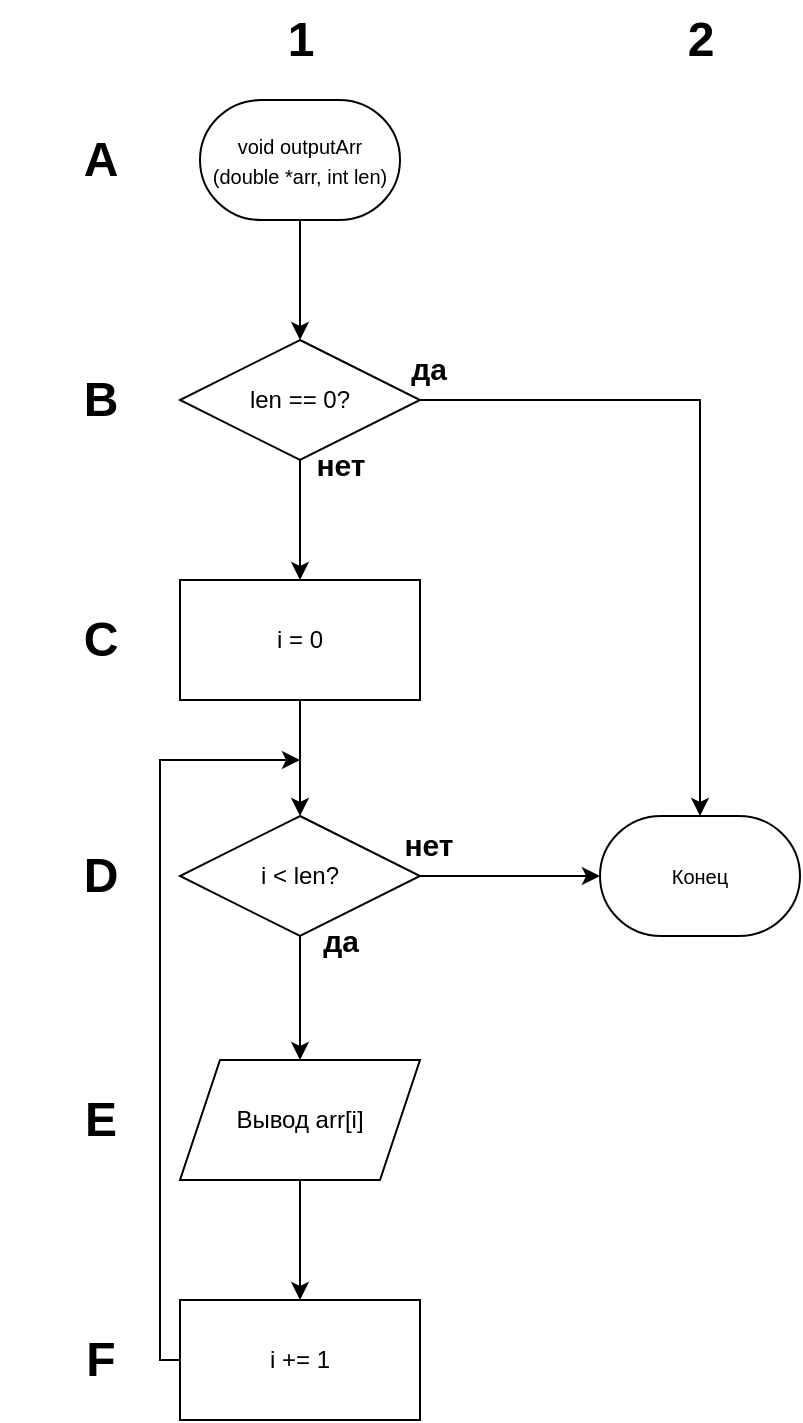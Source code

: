 <mxfile version="22.1.0" type="device">
  <diagram name="Страница — 1" id="e6d-LzjELbtayF8ROmFh">
    <mxGraphModel dx="1307" dy="855" grid="1" gridSize="10" guides="1" tooltips="1" connect="1" arrows="1" fold="1" page="1" pageScale="1" pageWidth="827" pageHeight="1169" math="0" shadow="0">
      <root>
        <mxCell id="0" />
        <mxCell id="1" parent="0" />
        <mxCell id="jPC34qyZusBdzCv74OJ4-200" value="" style="edgeStyle=orthogonalEdgeStyle;rounded=0;orthogonalLoop=1;jettySize=auto;html=1;" edge="1" parent="1" source="jPC34qyZusBdzCv74OJ4-113">
          <mxGeometry relative="1" as="geometry">
            <mxPoint x="240" y="170" as="targetPoint" />
          </mxGeometry>
        </mxCell>
        <mxCell id="jPC34qyZusBdzCv74OJ4-113" value="&lt;font style=&quot;font-size: 10px;&quot;&gt;void outputArr (double *arr, int len)&lt;/font&gt;" style="strokeWidth=1;html=1;shape=mxgraph.flowchart.terminator;whiteSpace=wrap;" vertex="1" parent="1">
          <mxGeometry x="190" y="50" width="100" height="60" as="geometry" />
        </mxCell>
        <mxCell id="jPC34qyZusBdzCv74OJ4-218" value="" style="edgeStyle=orthogonalEdgeStyle;rounded=0;orthogonalLoop=1;jettySize=auto;html=1;" edge="1" parent="1" source="jPC34qyZusBdzCv74OJ4-115" target="jPC34qyZusBdzCv74OJ4-217">
          <mxGeometry relative="1" as="geometry" />
        </mxCell>
        <mxCell id="jPC34qyZusBdzCv74OJ4-221" value="" style="edgeStyle=orthogonalEdgeStyle;rounded=0;orthogonalLoop=1;jettySize=auto;html=1;" edge="1" parent="1" source="jPC34qyZusBdzCv74OJ4-115" target="jPC34qyZusBdzCv74OJ4-220">
          <mxGeometry relative="1" as="geometry" />
        </mxCell>
        <mxCell id="jPC34qyZusBdzCv74OJ4-115" value="len == 0?" style="rhombus;whiteSpace=wrap;html=1;" vertex="1" parent="1">
          <mxGeometry x="180" y="170" width="120" height="60" as="geometry" />
        </mxCell>
        <mxCell id="jPC34qyZusBdzCv74OJ4-144" value="1" style="text;strokeColor=none;fillColor=none;html=1;fontSize=24;fontStyle=1;verticalAlign=middle;align=center;" vertex="1" parent="1">
          <mxGeometry x="190" width="100" height="40" as="geometry" />
        </mxCell>
        <mxCell id="jPC34qyZusBdzCv74OJ4-147" value="D" style="text;strokeColor=none;fillColor=none;html=1;fontSize=24;fontStyle=1;verticalAlign=middle;align=center;" vertex="1" parent="1">
          <mxGeometry x="90" y="418" width="100" height="40" as="geometry" />
        </mxCell>
        <mxCell id="jPC34qyZusBdzCv74OJ4-148" value="C" style="text;strokeColor=none;fillColor=none;html=1;fontSize=24;fontStyle=1;verticalAlign=middle;align=center;" vertex="1" parent="1">
          <mxGeometry x="90" y="300" width="100" height="40" as="geometry" />
        </mxCell>
        <mxCell id="jPC34qyZusBdzCv74OJ4-149" value="B" style="text;strokeColor=none;fillColor=none;html=1;fontSize=24;fontStyle=1;verticalAlign=middle;align=center;" vertex="1" parent="1">
          <mxGeometry x="90" y="180" width="100" height="40" as="geometry" />
        </mxCell>
        <mxCell id="jPC34qyZusBdzCv74OJ4-150" value="A" style="text;strokeColor=none;fillColor=none;html=1;fontSize=24;fontStyle=1;verticalAlign=middle;align=center;" vertex="1" parent="1">
          <mxGeometry x="90" y="60" width="100" height="40" as="geometry" />
        </mxCell>
        <mxCell id="jPC34qyZusBdzCv74OJ4-151" value="E" style="text;strokeColor=none;fillColor=none;html=1;fontSize=24;fontStyle=1;verticalAlign=middle;align=center;" vertex="1" parent="1">
          <mxGeometry x="90" y="540" width="100" height="40" as="geometry" />
        </mxCell>
        <mxCell id="jPC34qyZusBdzCv74OJ4-152" value="F" style="text;strokeColor=none;fillColor=none;html=1;fontSize=24;fontStyle=1;verticalAlign=middle;align=center;" vertex="1" parent="1">
          <mxGeometry x="90" y="660" width="100" height="40" as="geometry" />
        </mxCell>
        <mxCell id="jPC34qyZusBdzCv74OJ4-177" style="edgeStyle=orthogonalEdgeStyle;rounded=0;orthogonalLoop=1;jettySize=auto;html=1;entryX=0.5;entryY=0;entryDx=0;entryDy=0;" edge="1" parent="1" source="jPC34qyZusBdzCv74OJ4-175">
          <mxGeometry relative="1" as="geometry">
            <mxPoint x="220" y="650" as="targetPoint" />
            <Array as="points">
              <mxPoint x="160" y="920" />
              <mxPoint x="160" y="821" />
              <mxPoint x="161" y="821" />
              <mxPoint x="161" y="620" />
              <mxPoint x="220" y="620" />
            </Array>
          </mxGeometry>
        </mxCell>
        <mxCell id="jPC34qyZusBdzCv74OJ4-215" value="2" style="text;strokeColor=none;fillColor=none;html=1;fontSize=24;fontStyle=1;verticalAlign=middle;align=center;" vertex="1" parent="1">
          <mxGeometry x="390" width="100" height="40" as="geometry" />
        </mxCell>
        <mxCell id="jPC34qyZusBdzCv74OJ4-217" value="&lt;font style=&quot;font-size: 10px;&quot;&gt;Конец&lt;/font&gt;" style="strokeWidth=1;html=1;shape=mxgraph.flowchart.terminator;whiteSpace=wrap;" vertex="1" parent="1">
          <mxGeometry x="390" y="408" width="100" height="60" as="geometry" />
        </mxCell>
        <mxCell id="jPC34qyZusBdzCv74OJ4-219" value="&lt;font style=&quot;font-size: 15px;&quot;&gt;да&lt;/font&gt;" style="text;strokeColor=none;fillColor=none;html=1;fontSize=24;fontStyle=1;verticalAlign=middle;align=center;" vertex="1" parent="1">
          <mxGeometry x="254" y="162" width="100" height="40" as="geometry" />
        </mxCell>
        <mxCell id="jPC34qyZusBdzCv74OJ4-226" value="" style="edgeStyle=orthogonalEdgeStyle;rounded=0;orthogonalLoop=1;jettySize=auto;html=1;" edge="1" parent="1" source="jPC34qyZusBdzCv74OJ4-220" target="jPC34qyZusBdzCv74OJ4-223">
          <mxGeometry relative="1" as="geometry" />
        </mxCell>
        <mxCell id="jPC34qyZusBdzCv74OJ4-220" value="i = 0" style="rounded=0;whiteSpace=wrap;html=1;" vertex="1" parent="1">
          <mxGeometry x="180" y="290" width="120" height="60" as="geometry" />
        </mxCell>
        <mxCell id="jPC34qyZusBdzCv74OJ4-222" value="&lt;font style=&quot;font-size: 15px;&quot;&gt;нет&lt;/font&gt;" style="text;strokeColor=none;fillColor=none;html=1;fontSize=24;fontStyle=1;verticalAlign=middle;align=center;" vertex="1" parent="1">
          <mxGeometry x="210" y="210" width="100" height="40" as="geometry" />
        </mxCell>
        <mxCell id="jPC34qyZusBdzCv74OJ4-228" style="edgeStyle=orthogonalEdgeStyle;rounded=0;orthogonalLoop=1;jettySize=auto;html=1;" edge="1" parent="1" source="jPC34qyZusBdzCv74OJ4-223" target="jPC34qyZusBdzCv74OJ4-227">
          <mxGeometry relative="1" as="geometry" />
        </mxCell>
        <mxCell id="jPC34qyZusBdzCv74OJ4-223" value="i &amp;lt; len?" style="rhombus;whiteSpace=wrap;html=1;" vertex="1" parent="1">
          <mxGeometry x="180" y="408" width="120" height="60" as="geometry" />
        </mxCell>
        <mxCell id="jPC34qyZusBdzCv74OJ4-224" value="&lt;font style=&quot;font-size: 15px;&quot;&gt;нет&lt;/font&gt;" style="text;strokeColor=none;fillColor=none;html=1;fontSize=24;fontStyle=1;verticalAlign=middle;align=center;" vertex="1" parent="1">
          <mxGeometry x="254" y="400" width="100" height="40" as="geometry" />
        </mxCell>
        <mxCell id="jPC34qyZusBdzCv74OJ4-225" value="&lt;font style=&quot;font-size: 15px;&quot;&gt;да&lt;/font&gt;" style="text;strokeColor=none;fillColor=none;html=1;fontSize=24;fontStyle=1;verticalAlign=middle;align=center;" vertex="1" parent="1">
          <mxGeometry x="210" y="448" width="100" height="40" as="geometry" />
        </mxCell>
        <mxCell id="jPC34qyZusBdzCv74OJ4-230" value="" style="edgeStyle=orthogonalEdgeStyle;rounded=0;orthogonalLoop=1;jettySize=auto;html=1;" edge="1" parent="1" source="jPC34qyZusBdzCv74OJ4-227" target="jPC34qyZusBdzCv74OJ4-229">
          <mxGeometry relative="1" as="geometry" />
        </mxCell>
        <mxCell id="jPC34qyZusBdzCv74OJ4-227" value="Вывод arr[i]" style="shape=parallelogram;perimeter=parallelogramPerimeter;whiteSpace=wrap;html=1;fixedSize=1;" vertex="1" parent="1">
          <mxGeometry x="180" y="530" width="120" height="60" as="geometry" />
        </mxCell>
        <mxCell id="jPC34qyZusBdzCv74OJ4-231" style="edgeStyle=orthogonalEdgeStyle;rounded=0;orthogonalLoop=1;jettySize=auto;html=1;exitX=0;exitY=0.5;exitDx=0;exitDy=0;" edge="1" parent="1" source="jPC34qyZusBdzCv74OJ4-229">
          <mxGeometry relative="1" as="geometry">
            <mxPoint x="240" y="380" as="targetPoint" />
            <mxPoint x="170" y="708" as="sourcePoint" />
            <Array as="points">
              <mxPoint x="170" y="680" />
            </Array>
          </mxGeometry>
        </mxCell>
        <mxCell id="jPC34qyZusBdzCv74OJ4-229" value="i += 1" style="rounded=0;whiteSpace=wrap;html=1;" vertex="1" parent="1">
          <mxGeometry x="180" y="650" width="120" height="60" as="geometry" />
        </mxCell>
        <mxCell id="jPC34qyZusBdzCv74OJ4-232" style="edgeStyle=orthogonalEdgeStyle;rounded=0;orthogonalLoop=1;jettySize=auto;html=1;entryX=0;entryY=0.5;entryDx=0;entryDy=0;entryPerimeter=0;" edge="1" parent="1" source="jPC34qyZusBdzCv74OJ4-223" target="jPC34qyZusBdzCv74OJ4-217">
          <mxGeometry relative="1" as="geometry" />
        </mxCell>
      </root>
    </mxGraphModel>
  </diagram>
</mxfile>
